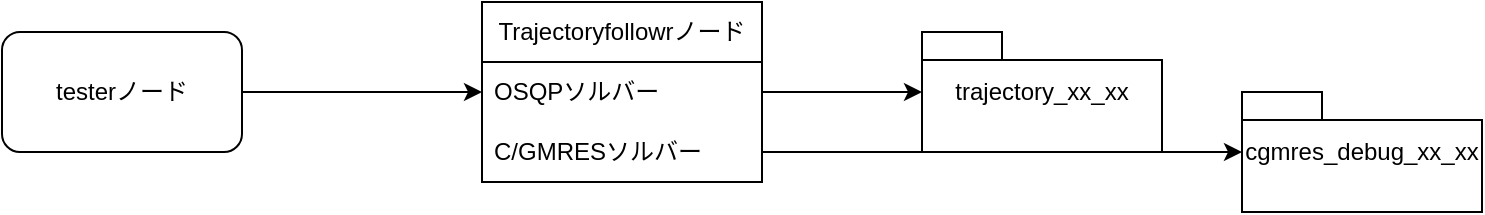<mxfile version="12.2.4" pages="1"><diagram id="SZ-53vV3gPPtnWqtoAIy" name="Page-1"><mxGraphModel dx="599" dy="321" grid="1" gridSize="10" guides="1" tooltips="1" connect="1" arrows="1" fold="1" page="1" pageScale="1" pageWidth="827" pageHeight="1169" math="0" shadow="0"><root><mxCell id="0"/><mxCell id="1" parent="0"/><mxCell id="2" value="testerノード" style="rounded=1;whiteSpace=wrap;html=1;" parent="1" vertex="1"><mxGeometry x="40" y="35" width="120" height="60" as="geometry"/></mxCell><mxCell id="3" value="Trajectoryfollowrノード" style="swimlane;fontStyle=0;childLayout=stackLayout;horizontal=1;startSize=30;horizontalStack=0;resizeParent=1;resizeParentMax=0;resizeLast=0;collapsible=1;marginBottom=0;whiteSpace=wrap;html=1;" parent="1" vertex="1"><mxGeometry x="280" y="20" width="140" height="90" as="geometry"/></mxCell><mxCell id="15" value="OSQPソルバー" style="text;strokeColor=none;fillColor=none;align=left;verticalAlign=middle;spacingLeft=4;spacingRight=4;overflow=hidden;points=[[0,0.5],[1,0.5]];portConstraint=eastwest;rotatable=0;whiteSpace=wrap;html=1;" parent="3" vertex="1"><mxGeometry y="30" width="140" height="30" as="geometry"/></mxCell><mxCell id="16" value="C/GMRESソルバー" style="text;strokeColor=none;fillColor=none;align=left;verticalAlign=middle;spacingLeft=4;spacingRight=4;overflow=hidden;points=[[0,0.5],[1,0.5]];portConstraint=eastwest;rotatable=0;whiteSpace=wrap;html=1;" parent="3" vertex="1"><mxGeometry y="60" width="140" height="30" as="geometry"/></mxCell><mxCell id="9" value="" style="endArrow=classic;html=1;exitX=1;exitY=0.5;exitDx=0;exitDy=0;entryX=0;entryY=0.5;entryDx=0;entryDy=0;" parent="1" source="2" target="3" edge="1"><mxGeometry width="50" height="50" relative="1" as="geometry"><mxPoint x="400" y="320" as="sourcePoint"/><mxPoint x="450" y="270" as="targetPoint"/></mxGeometry></mxCell><mxCell id="21" value="" style="shape=folder;fontStyle=1;spacingTop=10;tabWidth=40;tabHeight=14;tabPosition=left;html=1;whiteSpace=wrap;" parent="1" vertex="1"><mxGeometry x="500" y="35" width="120" height="60" as="geometry"/></mxCell><mxCell id="23" value="trajectory_xx_xx" style="text;html=1;strokeColor=none;fillColor=none;align=center;verticalAlign=middle;whiteSpace=wrap;rounded=0;" parent="1" vertex="1"><mxGeometry x="520" y="50" width="80" height="30" as="geometry"/></mxCell><mxCell id="22" value="" style="endArrow=classic;html=1;exitX=1;exitY=0.5;exitDx=0;exitDy=0;" parent="1" source="15" edge="1"><mxGeometry width="50" height="50" relative="1" as="geometry"><mxPoint x="400" y="320" as="sourcePoint"/><mxPoint x="500" y="65" as="targetPoint"/></mxGeometry></mxCell><mxCell id="26" value="" style="shape=folder;fontStyle=1;spacingTop=10;tabWidth=40;tabHeight=14;tabPosition=left;html=1;whiteSpace=wrap;" parent="1" vertex="1"><mxGeometry x="660" y="65" width="120" height="60" as="geometry"/></mxCell><mxCell id="27" value="cgmres_debug_xx_xx" style="text;html=1;strokeColor=none;fillColor=none;align=center;verticalAlign=middle;whiteSpace=wrap;rounded=0;" parent="1" vertex="1"><mxGeometry x="660" y="80" width="120" height="30" as="geometry"/></mxCell><mxCell id="20" value="" style="endArrow=classic;html=1;exitX=1;exitY=0.5;exitDx=0;exitDy=0;" parent="1" source="16" edge="1"><mxGeometry width="50" height="50" relative="1" as="geometry"><mxPoint x="400" y="320" as="sourcePoint"/><mxPoint x="660" y="95" as="targetPoint"/></mxGeometry></mxCell></root></mxGraphModel></diagram></mxfile>
